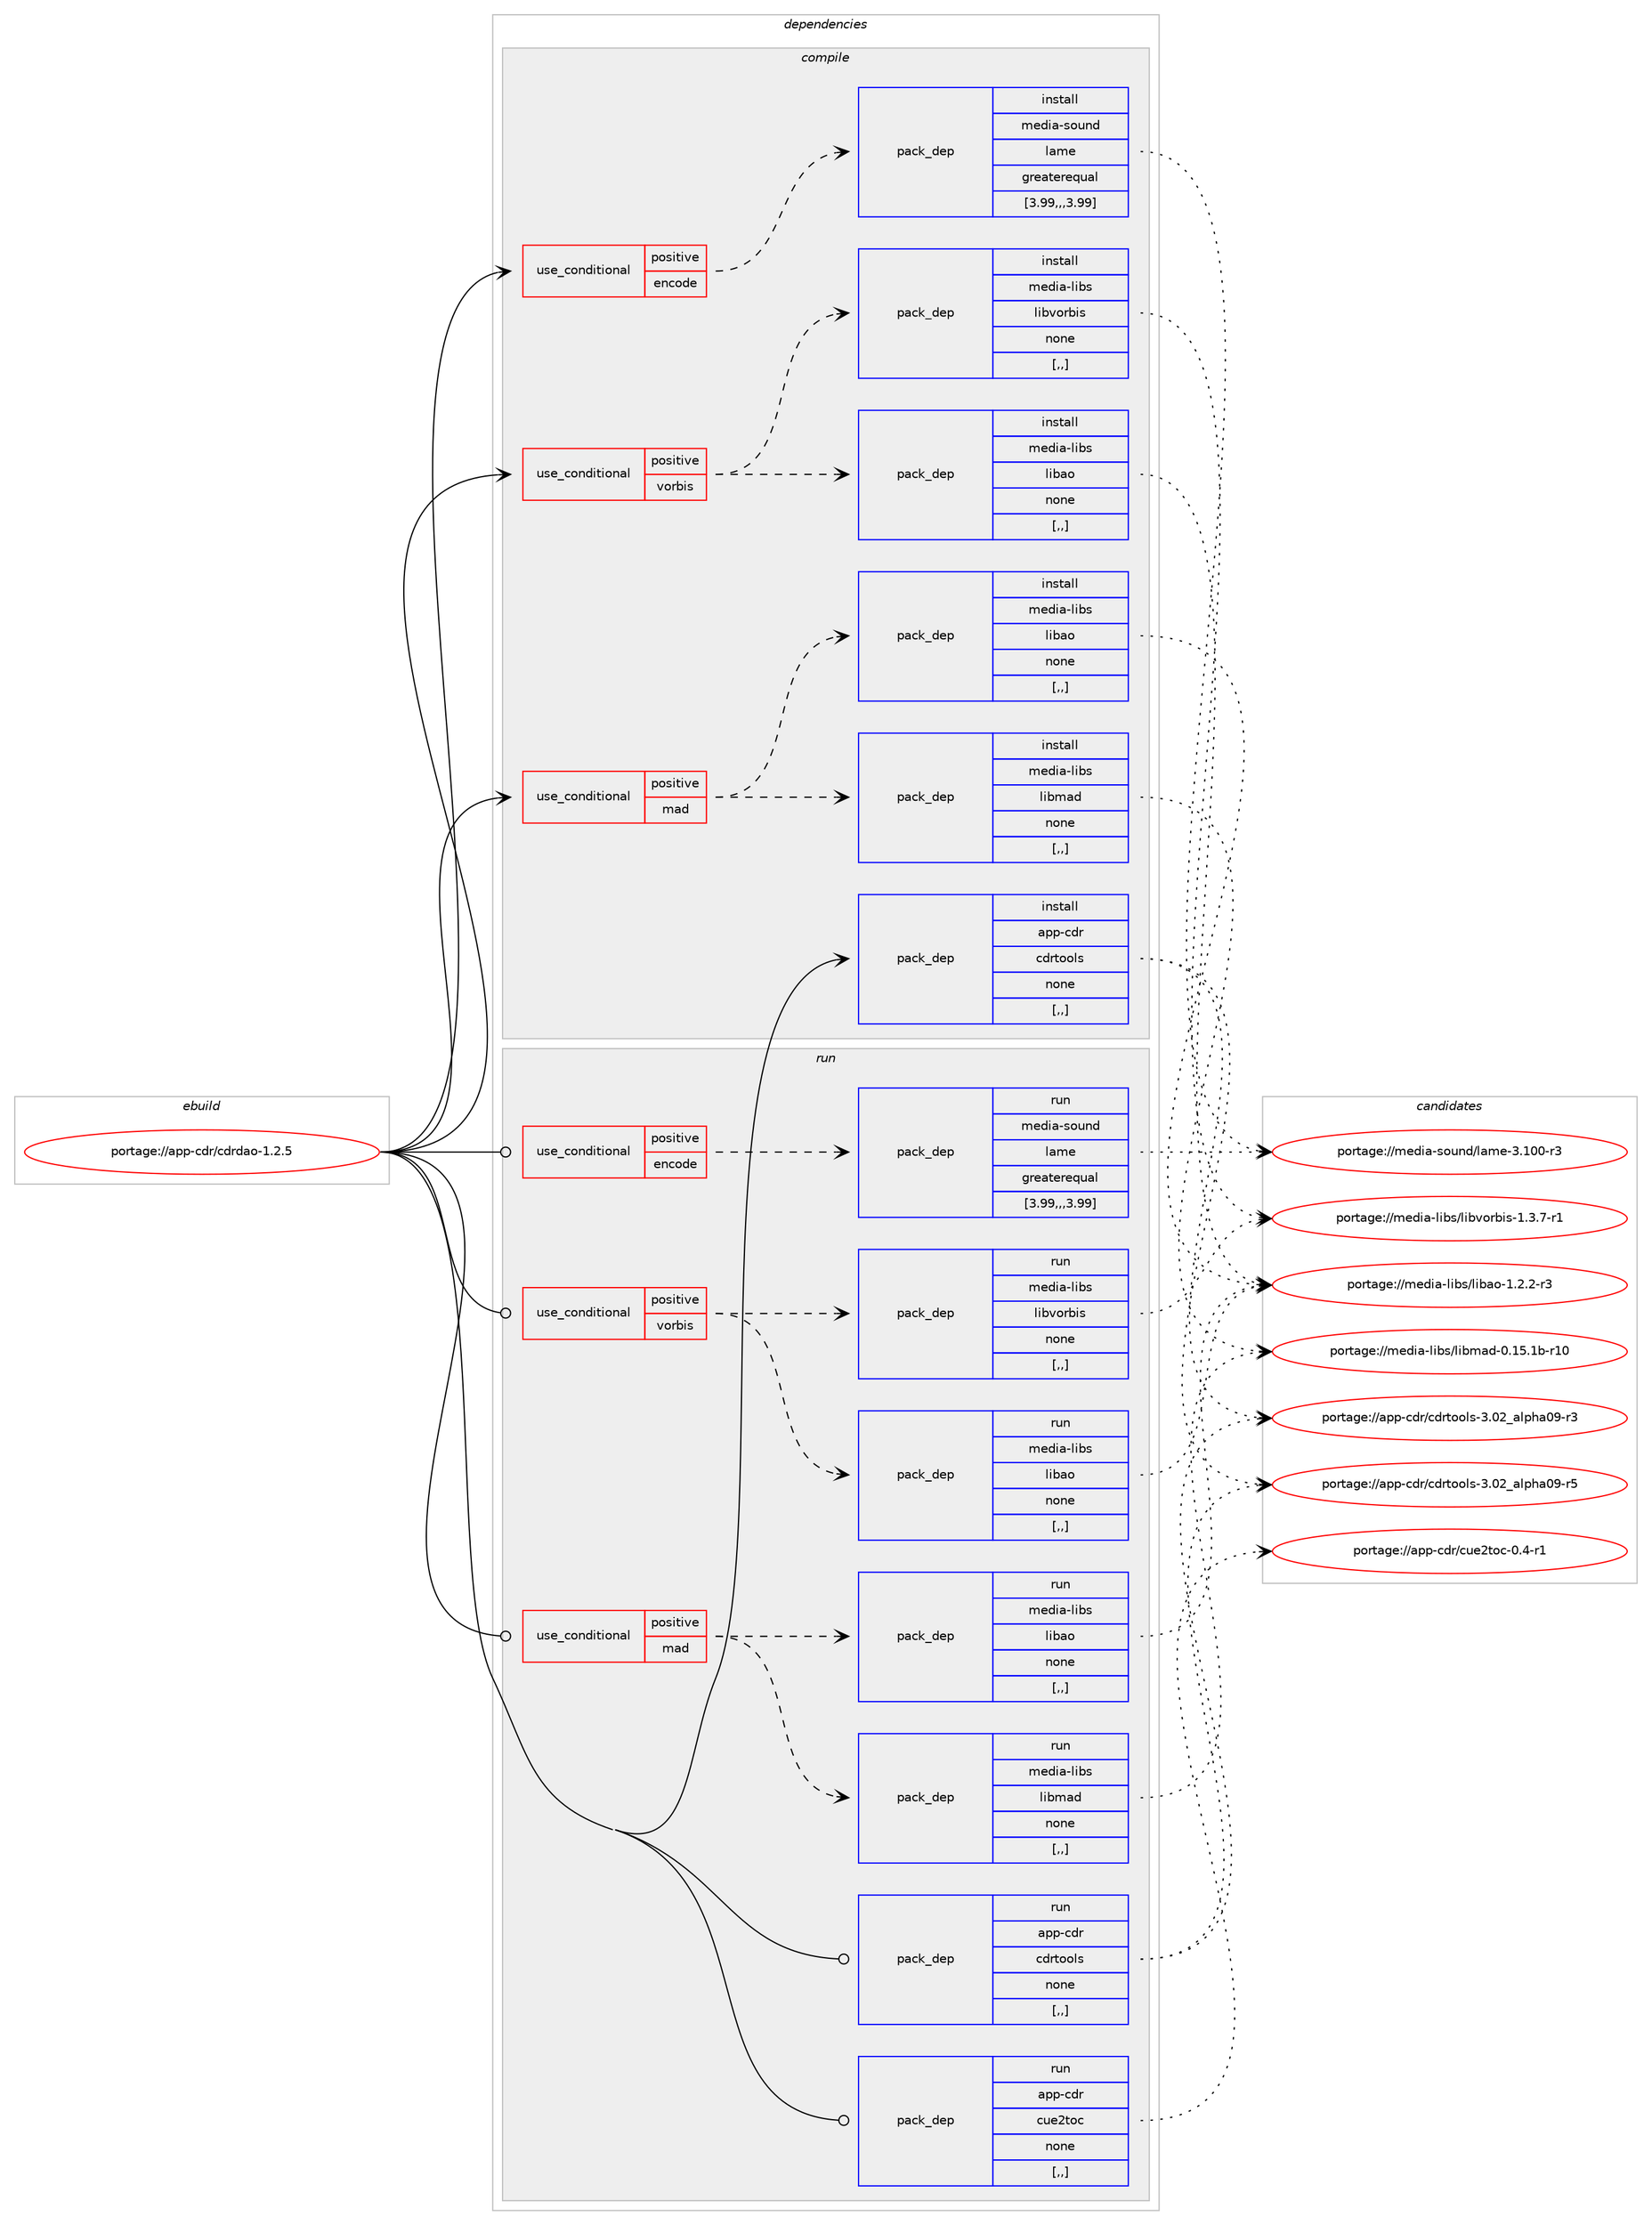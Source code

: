 digraph prolog {

# *************
# Graph options
# *************

newrank=true;
concentrate=true;
compound=true;
graph [rankdir=LR,fontname=Helvetica,fontsize=10,ranksep=1.5];#, ranksep=2.5, nodesep=0.2];
edge  [arrowhead=vee];
node  [fontname=Helvetica,fontsize=10];

# **********
# The ebuild
# **********

subgraph cluster_leftcol {
color=gray;
label=<<i>ebuild</i>>;
id [label="portage://app-cdr/cdrdao-1.2.5", color=red, width=4, href="../app-cdr/cdrdao-1.2.5.svg"];
}

# ****************
# The dependencies
# ****************

subgraph cluster_midcol {
color=gray;
label=<<i>dependencies</i>>;
subgraph cluster_compile {
fillcolor="#eeeeee";
style=filled;
label=<<i>compile</i>>;
subgraph cond132741 {
dependency504145 [label=<<TABLE BORDER="0" CELLBORDER="1" CELLSPACING="0" CELLPADDING="4"><TR><TD ROWSPAN="3" CELLPADDING="10">use_conditional</TD></TR><TR><TD>positive</TD></TR><TR><TD>encode</TD></TR></TABLE>>, shape=none, color=red];
subgraph pack367755 {
dependency504146 [label=<<TABLE BORDER="0" CELLBORDER="1" CELLSPACING="0" CELLPADDING="4" WIDTH="220"><TR><TD ROWSPAN="6" CELLPADDING="30">pack_dep</TD></TR><TR><TD WIDTH="110">install</TD></TR><TR><TD>media-sound</TD></TR><TR><TD>lame</TD></TR><TR><TD>greaterequal</TD></TR><TR><TD>[3.99,,,3.99]</TD></TR></TABLE>>, shape=none, color=blue];
}
dependency504145:e -> dependency504146:w [weight=20,style="dashed",arrowhead="vee"];
}
id:e -> dependency504145:w [weight=20,style="solid",arrowhead="vee"];
subgraph cond132742 {
dependency504147 [label=<<TABLE BORDER="0" CELLBORDER="1" CELLSPACING="0" CELLPADDING="4"><TR><TD ROWSPAN="3" CELLPADDING="10">use_conditional</TD></TR><TR><TD>positive</TD></TR><TR><TD>mad</TD></TR></TABLE>>, shape=none, color=red];
subgraph pack367756 {
dependency504148 [label=<<TABLE BORDER="0" CELLBORDER="1" CELLSPACING="0" CELLPADDING="4" WIDTH="220"><TR><TD ROWSPAN="6" CELLPADDING="30">pack_dep</TD></TR><TR><TD WIDTH="110">install</TD></TR><TR><TD>media-libs</TD></TR><TR><TD>libao</TD></TR><TR><TD>none</TD></TR><TR><TD>[,,]</TD></TR></TABLE>>, shape=none, color=blue];
}
dependency504147:e -> dependency504148:w [weight=20,style="dashed",arrowhead="vee"];
subgraph pack367757 {
dependency504149 [label=<<TABLE BORDER="0" CELLBORDER="1" CELLSPACING="0" CELLPADDING="4" WIDTH="220"><TR><TD ROWSPAN="6" CELLPADDING="30">pack_dep</TD></TR><TR><TD WIDTH="110">install</TD></TR><TR><TD>media-libs</TD></TR><TR><TD>libmad</TD></TR><TR><TD>none</TD></TR><TR><TD>[,,]</TD></TR></TABLE>>, shape=none, color=blue];
}
dependency504147:e -> dependency504149:w [weight=20,style="dashed",arrowhead="vee"];
}
id:e -> dependency504147:w [weight=20,style="solid",arrowhead="vee"];
subgraph cond132743 {
dependency504150 [label=<<TABLE BORDER="0" CELLBORDER="1" CELLSPACING="0" CELLPADDING="4"><TR><TD ROWSPAN="3" CELLPADDING="10">use_conditional</TD></TR><TR><TD>positive</TD></TR><TR><TD>vorbis</TD></TR></TABLE>>, shape=none, color=red];
subgraph pack367758 {
dependency504151 [label=<<TABLE BORDER="0" CELLBORDER="1" CELLSPACING="0" CELLPADDING="4" WIDTH="220"><TR><TD ROWSPAN="6" CELLPADDING="30">pack_dep</TD></TR><TR><TD WIDTH="110">install</TD></TR><TR><TD>media-libs</TD></TR><TR><TD>libao</TD></TR><TR><TD>none</TD></TR><TR><TD>[,,]</TD></TR></TABLE>>, shape=none, color=blue];
}
dependency504150:e -> dependency504151:w [weight=20,style="dashed",arrowhead="vee"];
subgraph pack367759 {
dependency504152 [label=<<TABLE BORDER="0" CELLBORDER="1" CELLSPACING="0" CELLPADDING="4" WIDTH="220"><TR><TD ROWSPAN="6" CELLPADDING="30">pack_dep</TD></TR><TR><TD WIDTH="110">install</TD></TR><TR><TD>media-libs</TD></TR><TR><TD>libvorbis</TD></TR><TR><TD>none</TD></TR><TR><TD>[,,]</TD></TR></TABLE>>, shape=none, color=blue];
}
dependency504150:e -> dependency504152:w [weight=20,style="dashed",arrowhead="vee"];
}
id:e -> dependency504150:w [weight=20,style="solid",arrowhead="vee"];
subgraph pack367760 {
dependency504153 [label=<<TABLE BORDER="0" CELLBORDER="1" CELLSPACING="0" CELLPADDING="4" WIDTH="220"><TR><TD ROWSPAN="6" CELLPADDING="30">pack_dep</TD></TR><TR><TD WIDTH="110">install</TD></TR><TR><TD>app-cdr</TD></TR><TR><TD>cdrtools</TD></TR><TR><TD>none</TD></TR><TR><TD>[,,]</TD></TR></TABLE>>, shape=none, color=blue];
}
id:e -> dependency504153:w [weight=20,style="solid",arrowhead="vee"];
}
subgraph cluster_compileandrun {
fillcolor="#eeeeee";
style=filled;
label=<<i>compile and run</i>>;
}
subgraph cluster_run {
fillcolor="#eeeeee";
style=filled;
label=<<i>run</i>>;
subgraph cond132744 {
dependency504154 [label=<<TABLE BORDER="0" CELLBORDER="1" CELLSPACING="0" CELLPADDING="4"><TR><TD ROWSPAN="3" CELLPADDING="10">use_conditional</TD></TR><TR><TD>positive</TD></TR><TR><TD>encode</TD></TR></TABLE>>, shape=none, color=red];
subgraph pack367761 {
dependency504155 [label=<<TABLE BORDER="0" CELLBORDER="1" CELLSPACING="0" CELLPADDING="4" WIDTH="220"><TR><TD ROWSPAN="6" CELLPADDING="30">pack_dep</TD></TR><TR><TD WIDTH="110">run</TD></TR><TR><TD>media-sound</TD></TR><TR><TD>lame</TD></TR><TR><TD>greaterequal</TD></TR><TR><TD>[3.99,,,3.99]</TD></TR></TABLE>>, shape=none, color=blue];
}
dependency504154:e -> dependency504155:w [weight=20,style="dashed",arrowhead="vee"];
}
id:e -> dependency504154:w [weight=20,style="solid",arrowhead="odot"];
subgraph cond132745 {
dependency504156 [label=<<TABLE BORDER="0" CELLBORDER="1" CELLSPACING="0" CELLPADDING="4"><TR><TD ROWSPAN="3" CELLPADDING="10">use_conditional</TD></TR><TR><TD>positive</TD></TR><TR><TD>mad</TD></TR></TABLE>>, shape=none, color=red];
subgraph pack367762 {
dependency504157 [label=<<TABLE BORDER="0" CELLBORDER="1" CELLSPACING="0" CELLPADDING="4" WIDTH="220"><TR><TD ROWSPAN="6" CELLPADDING="30">pack_dep</TD></TR><TR><TD WIDTH="110">run</TD></TR><TR><TD>media-libs</TD></TR><TR><TD>libao</TD></TR><TR><TD>none</TD></TR><TR><TD>[,,]</TD></TR></TABLE>>, shape=none, color=blue];
}
dependency504156:e -> dependency504157:w [weight=20,style="dashed",arrowhead="vee"];
subgraph pack367763 {
dependency504158 [label=<<TABLE BORDER="0" CELLBORDER="1" CELLSPACING="0" CELLPADDING="4" WIDTH="220"><TR><TD ROWSPAN="6" CELLPADDING="30">pack_dep</TD></TR><TR><TD WIDTH="110">run</TD></TR><TR><TD>media-libs</TD></TR><TR><TD>libmad</TD></TR><TR><TD>none</TD></TR><TR><TD>[,,]</TD></TR></TABLE>>, shape=none, color=blue];
}
dependency504156:e -> dependency504158:w [weight=20,style="dashed",arrowhead="vee"];
}
id:e -> dependency504156:w [weight=20,style="solid",arrowhead="odot"];
subgraph cond132746 {
dependency504159 [label=<<TABLE BORDER="0" CELLBORDER="1" CELLSPACING="0" CELLPADDING="4"><TR><TD ROWSPAN="3" CELLPADDING="10">use_conditional</TD></TR><TR><TD>positive</TD></TR><TR><TD>vorbis</TD></TR></TABLE>>, shape=none, color=red];
subgraph pack367764 {
dependency504160 [label=<<TABLE BORDER="0" CELLBORDER="1" CELLSPACING="0" CELLPADDING="4" WIDTH="220"><TR><TD ROWSPAN="6" CELLPADDING="30">pack_dep</TD></TR><TR><TD WIDTH="110">run</TD></TR><TR><TD>media-libs</TD></TR><TR><TD>libao</TD></TR><TR><TD>none</TD></TR><TR><TD>[,,]</TD></TR></TABLE>>, shape=none, color=blue];
}
dependency504159:e -> dependency504160:w [weight=20,style="dashed",arrowhead="vee"];
subgraph pack367765 {
dependency504161 [label=<<TABLE BORDER="0" CELLBORDER="1" CELLSPACING="0" CELLPADDING="4" WIDTH="220"><TR><TD ROWSPAN="6" CELLPADDING="30">pack_dep</TD></TR><TR><TD WIDTH="110">run</TD></TR><TR><TD>media-libs</TD></TR><TR><TD>libvorbis</TD></TR><TR><TD>none</TD></TR><TR><TD>[,,]</TD></TR></TABLE>>, shape=none, color=blue];
}
dependency504159:e -> dependency504161:w [weight=20,style="dashed",arrowhead="vee"];
}
id:e -> dependency504159:w [weight=20,style="solid",arrowhead="odot"];
subgraph pack367766 {
dependency504162 [label=<<TABLE BORDER="0" CELLBORDER="1" CELLSPACING="0" CELLPADDING="4" WIDTH="220"><TR><TD ROWSPAN="6" CELLPADDING="30">pack_dep</TD></TR><TR><TD WIDTH="110">run</TD></TR><TR><TD>app-cdr</TD></TR><TR><TD>cdrtools</TD></TR><TR><TD>none</TD></TR><TR><TD>[,,]</TD></TR></TABLE>>, shape=none, color=blue];
}
id:e -> dependency504162:w [weight=20,style="solid",arrowhead="odot"];
subgraph pack367767 {
dependency504163 [label=<<TABLE BORDER="0" CELLBORDER="1" CELLSPACING="0" CELLPADDING="4" WIDTH="220"><TR><TD ROWSPAN="6" CELLPADDING="30">pack_dep</TD></TR><TR><TD WIDTH="110">run</TD></TR><TR><TD>app-cdr</TD></TR><TR><TD>cue2toc</TD></TR><TR><TD>none</TD></TR><TR><TD>[,,]</TD></TR></TABLE>>, shape=none, color=blue];
}
id:e -> dependency504163:w [weight=20,style="solid",arrowhead="odot"];
}
}

# **************
# The candidates
# **************

subgraph cluster_choices {
rank=same;
color=gray;
label=<<i>candidates</i>>;

subgraph choice367755 {
color=black;
nodesep=1;
choice109101100105974511511111711010047108971091014551464948484511451 [label="portage://media-sound/lame-3.100-r3", color=red, width=4,href="../media-sound/lame-3.100-r3.svg"];
dependency504146:e -> choice109101100105974511511111711010047108971091014551464948484511451:w [style=dotted,weight="100"];
}
subgraph choice367756 {
color=black;
nodesep=1;
choice1091011001059745108105981154710810598971114549465046504511451 [label="portage://media-libs/libao-1.2.2-r3", color=red, width=4,href="../media-libs/libao-1.2.2-r3.svg"];
dependency504148:e -> choice1091011001059745108105981154710810598971114549465046504511451:w [style=dotted,weight="100"];
}
subgraph choice367757 {
color=black;
nodesep=1;
choice1091011001059745108105981154710810598109971004548464953464998451144948 [label="portage://media-libs/libmad-0.15.1b-r10", color=red, width=4,href="../media-libs/libmad-0.15.1b-r10.svg"];
dependency504149:e -> choice1091011001059745108105981154710810598109971004548464953464998451144948:w [style=dotted,weight="100"];
}
subgraph choice367758 {
color=black;
nodesep=1;
choice1091011001059745108105981154710810598971114549465046504511451 [label="portage://media-libs/libao-1.2.2-r3", color=red, width=4,href="../media-libs/libao-1.2.2-r3.svg"];
dependency504151:e -> choice1091011001059745108105981154710810598971114549465046504511451:w [style=dotted,weight="100"];
}
subgraph choice367759 {
color=black;
nodesep=1;
choice1091011001059745108105981154710810598118111114981051154549465146554511449 [label="portage://media-libs/libvorbis-1.3.7-r1", color=red, width=4,href="../media-libs/libvorbis-1.3.7-r1.svg"];
dependency504152:e -> choice1091011001059745108105981154710810598118111114981051154549465146554511449:w [style=dotted,weight="100"];
}
subgraph choice367760 {
color=black;
nodesep=1;
choice9711211245991001144799100114116111111108115455146485095971081121049748574511453 [label="portage://app-cdr/cdrtools-3.02_alpha09-r5", color=red, width=4,href="../app-cdr/cdrtools-3.02_alpha09-r5.svg"];
choice9711211245991001144799100114116111111108115455146485095971081121049748574511451 [label="portage://app-cdr/cdrtools-3.02_alpha09-r3", color=red, width=4,href="../app-cdr/cdrtools-3.02_alpha09-r3.svg"];
dependency504153:e -> choice9711211245991001144799100114116111111108115455146485095971081121049748574511453:w [style=dotted,weight="100"];
dependency504153:e -> choice9711211245991001144799100114116111111108115455146485095971081121049748574511451:w [style=dotted,weight="100"];
}
subgraph choice367761 {
color=black;
nodesep=1;
choice109101100105974511511111711010047108971091014551464948484511451 [label="portage://media-sound/lame-3.100-r3", color=red, width=4,href="../media-sound/lame-3.100-r3.svg"];
dependency504155:e -> choice109101100105974511511111711010047108971091014551464948484511451:w [style=dotted,weight="100"];
}
subgraph choice367762 {
color=black;
nodesep=1;
choice1091011001059745108105981154710810598971114549465046504511451 [label="portage://media-libs/libao-1.2.2-r3", color=red, width=4,href="../media-libs/libao-1.2.2-r3.svg"];
dependency504157:e -> choice1091011001059745108105981154710810598971114549465046504511451:w [style=dotted,weight="100"];
}
subgraph choice367763 {
color=black;
nodesep=1;
choice1091011001059745108105981154710810598109971004548464953464998451144948 [label="portage://media-libs/libmad-0.15.1b-r10", color=red, width=4,href="../media-libs/libmad-0.15.1b-r10.svg"];
dependency504158:e -> choice1091011001059745108105981154710810598109971004548464953464998451144948:w [style=dotted,weight="100"];
}
subgraph choice367764 {
color=black;
nodesep=1;
choice1091011001059745108105981154710810598971114549465046504511451 [label="portage://media-libs/libao-1.2.2-r3", color=red, width=4,href="../media-libs/libao-1.2.2-r3.svg"];
dependency504160:e -> choice1091011001059745108105981154710810598971114549465046504511451:w [style=dotted,weight="100"];
}
subgraph choice367765 {
color=black;
nodesep=1;
choice1091011001059745108105981154710810598118111114981051154549465146554511449 [label="portage://media-libs/libvorbis-1.3.7-r1", color=red, width=4,href="../media-libs/libvorbis-1.3.7-r1.svg"];
dependency504161:e -> choice1091011001059745108105981154710810598118111114981051154549465146554511449:w [style=dotted,weight="100"];
}
subgraph choice367766 {
color=black;
nodesep=1;
choice9711211245991001144799100114116111111108115455146485095971081121049748574511453 [label="portage://app-cdr/cdrtools-3.02_alpha09-r5", color=red, width=4,href="../app-cdr/cdrtools-3.02_alpha09-r5.svg"];
choice9711211245991001144799100114116111111108115455146485095971081121049748574511451 [label="portage://app-cdr/cdrtools-3.02_alpha09-r3", color=red, width=4,href="../app-cdr/cdrtools-3.02_alpha09-r3.svg"];
dependency504162:e -> choice9711211245991001144799100114116111111108115455146485095971081121049748574511453:w [style=dotted,weight="100"];
dependency504162:e -> choice9711211245991001144799100114116111111108115455146485095971081121049748574511451:w [style=dotted,weight="100"];
}
subgraph choice367767 {
color=black;
nodesep=1;
choice97112112459910011447991171015011611199454846524511449 [label="portage://app-cdr/cue2toc-0.4-r1", color=red, width=4,href="../app-cdr/cue2toc-0.4-r1.svg"];
dependency504163:e -> choice97112112459910011447991171015011611199454846524511449:w [style=dotted,weight="100"];
}
}

}

